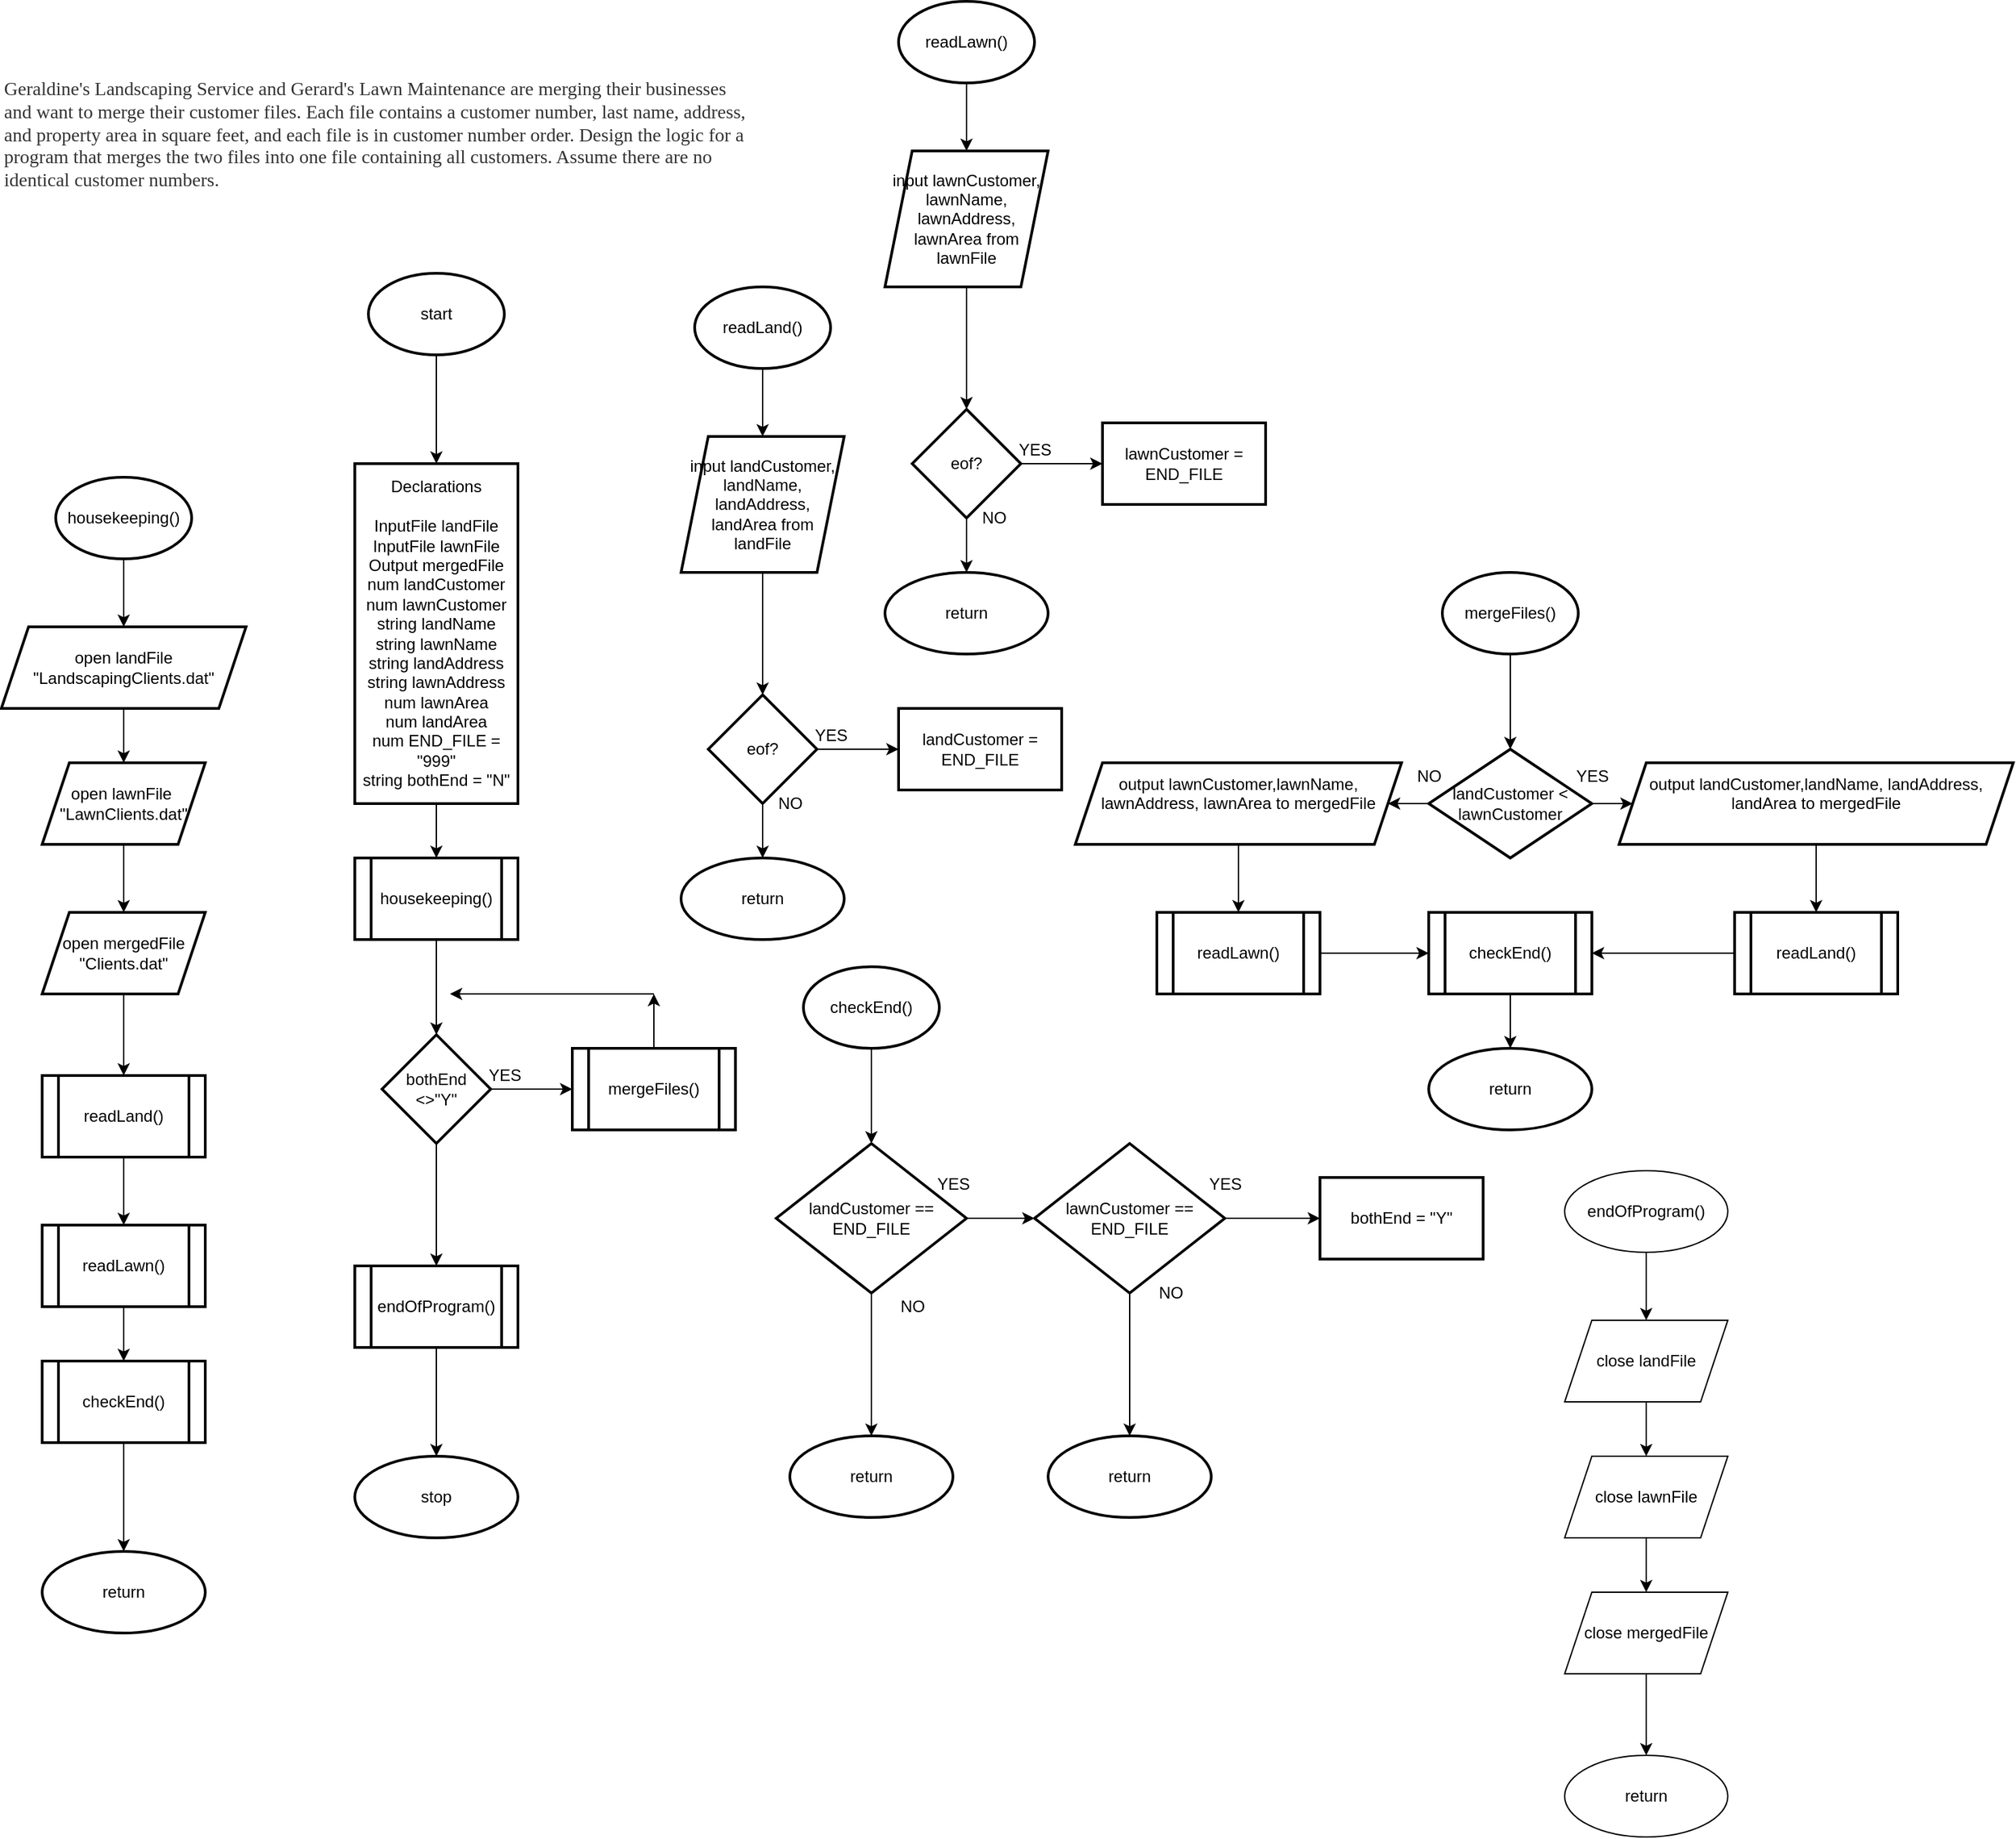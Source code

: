 <mxfile>
    <diagram id="dEWcdVQjKPOMDNy_Qx2D" name="Page-1">
        <mxGraphModel dx="2221" dy="2040" grid="1" gridSize="10" guides="1" tooltips="1" connect="1" arrows="1" fold="1" page="1" pageScale="1" pageWidth="850" pageHeight="1100" math="0" shadow="0">
            <root>
                <mxCell id="0"/>
                <mxCell id="1" parent="0"/>
                <mxCell id="2" value="&lt;span style=&quot;color: rgb(51, 51, 51); font-family: georgia, times, &amp;quot;times new roman&amp;quot;, serif; font-size: 14px; font-style: normal; font-weight: 400; letter-spacing: normal; text-indent: 0px; text-transform: none; word-spacing: 0px; background-color: rgb(255, 255, 255); display: inline; float: none;&quot;&gt;Geraldine's Landscaping Service and Gerard's Lawn Maintenance are merging their businesses and want to merge their customer files. Each file contains a customer number, last name, address, and property area in square feet, and each file is in customer number order. Design the logic for a program that merges the two files into one file containing all customers. Assume there are no identical customer numbers.&lt;/span&gt;" style="text;whiteSpace=wrap;html=1;" vertex="1" parent="1">
                    <mxGeometry x="-70" y="30" width="550" height="100" as="geometry"/>
                </mxCell>
                <mxCell id="5" value="" style="edgeStyle=none;html=1;" edge="1" parent="1" source="3" target="4">
                    <mxGeometry relative="1" as="geometry"/>
                </mxCell>
                <mxCell id="3" value="start" style="strokeWidth=2;html=1;shape=mxgraph.flowchart.start_1;whiteSpace=wrap;" vertex="1" parent="1">
                    <mxGeometry x="200" y="180" width="100" height="60" as="geometry"/>
                </mxCell>
                <mxCell id="7" value="" style="edgeStyle=none;html=1;" edge="1" parent="1" source="4" target="6">
                    <mxGeometry relative="1" as="geometry"/>
                </mxCell>
                <mxCell id="4" value="Declarations&lt;br&gt;&lt;br&gt;InputFile landFile&lt;br&gt;InputFile lawnFile&lt;br&gt;Output mergedFile&lt;br&gt;num landCustomer&lt;br&gt;num lawnCustomer&lt;br&gt;string landName&lt;br&gt;string lawnName&lt;br&gt;string landAddress&lt;br&gt;string lawnAddress&lt;br&gt;num lawnArea&lt;br&gt;num landArea&lt;br&gt;num END_FILE = &quot;999&quot;&lt;br&gt;string bothEnd = &quot;N&quot;" style="whiteSpace=wrap;html=1;strokeWidth=2;" vertex="1" parent="1">
                    <mxGeometry x="190" y="320" width="120" height="250" as="geometry"/>
                </mxCell>
                <mxCell id="9" value="" style="edgeStyle=none;html=1;" edge="1" parent="1" source="6" target="8">
                    <mxGeometry relative="1" as="geometry"/>
                </mxCell>
                <mxCell id="6" value="housekeeping()" style="shape=process;whiteSpace=wrap;html=1;backgroundOutline=1;strokeWidth=2;" vertex="1" parent="1">
                    <mxGeometry x="190" y="610" width="120" height="60" as="geometry"/>
                </mxCell>
                <mxCell id="11" value="" style="edgeStyle=none;html=1;" edge="1" parent="1" source="8" target="10">
                    <mxGeometry relative="1" as="geometry"/>
                </mxCell>
                <mxCell id="16" value="" style="edgeStyle=none;html=1;" edge="1" parent="1" source="8" target="15">
                    <mxGeometry relative="1" as="geometry"/>
                </mxCell>
                <mxCell id="8" value="bothEnd &amp;lt;&amp;gt;&quot;Y&quot;" style="rhombus;whiteSpace=wrap;html=1;strokeWidth=2;" vertex="1" parent="1">
                    <mxGeometry x="210" y="740" width="80" height="80" as="geometry"/>
                </mxCell>
                <mxCell id="12" style="edgeStyle=none;html=1;exitX=0.5;exitY=0;exitDx=0;exitDy=0;" edge="1" parent="1" source="10">
                    <mxGeometry relative="1" as="geometry">
                        <mxPoint x="410" y="710" as="targetPoint"/>
                    </mxGeometry>
                </mxCell>
                <mxCell id="10" value="mergeFiles()" style="shape=process;whiteSpace=wrap;html=1;backgroundOutline=1;strokeWidth=2;" vertex="1" parent="1">
                    <mxGeometry x="350" y="750" width="120" height="60" as="geometry"/>
                </mxCell>
                <mxCell id="13" value="" style="endArrow=classic;html=1;" edge="1" parent="1">
                    <mxGeometry width="50" height="50" relative="1" as="geometry">
                        <mxPoint x="410" y="710" as="sourcePoint"/>
                        <mxPoint x="260" y="710" as="targetPoint"/>
                    </mxGeometry>
                </mxCell>
                <mxCell id="14" value="YES" style="text;html=1;align=center;verticalAlign=middle;resizable=0;points=[];autosize=1;strokeColor=none;fillColor=none;" vertex="1" parent="1">
                    <mxGeometry x="280" y="760" width="40" height="20" as="geometry"/>
                </mxCell>
                <mxCell id="20" value="" style="edgeStyle=none;html=1;" edge="1" parent="1" source="15" target="19">
                    <mxGeometry relative="1" as="geometry"/>
                </mxCell>
                <mxCell id="15" value="endOfProgram()" style="shape=process;whiteSpace=wrap;html=1;backgroundOutline=1;strokeWidth=2;" vertex="1" parent="1">
                    <mxGeometry x="190" y="910" width="120" height="60" as="geometry"/>
                </mxCell>
                <mxCell id="19" value="stop" style="ellipse;whiteSpace=wrap;html=1;strokeWidth=2;" vertex="1" parent="1">
                    <mxGeometry x="190" y="1050" width="120" height="60" as="geometry"/>
                </mxCell>
                <mxCell id="23" value="" style="edgeStyle=none;html=1;" edge="1" parent="1" source="21" target="22">
                    <mxGeometry relative="1" as="geometry"/>
                </mxCell>
                <mxCell id="21" value="housekeeping()" style="strokeWidth=2;html=1;shape=mxgraph.flowchart.start_1;whiteSpace=wrap;" vertex="1" parent="1">
                    <mxGeometry x="-30" y="330" width="100" height="60" as="geometry"/>
                </mxCell>
                <mxCell id="25" value="" style="edgeStyle=none;html=1;" edge="1" parent="1" source="22" target="24">
                    <mxGeometry relative="1" as="geometry"/>
                </mxCell>
                <mxCell id="22" value="open landFile&lt;br&gt;&quot;LandscapingClients.dat&quot;" style="shape=parallelogram;perimeter=parallelogramPerimeter;whiteSpace=wrap;html=1;fixedSize=1;strokeWidth=2;" vertex="1" parent="1">
                    <mxGeometry x="-70" y="440" width="180" height="60" as="geometry"/>
                </mxCell>
                <mxCell id="27" value="" style="edgeStyle=none;html=1;" edge="1" parent="1" source="24" target="26">
                    <mxGeometry relative="1" as="geometry"/>
                </mxCell>
                <mxCell id="24" value="open lawnFile&amp;nbsp;&lt;br&gt;&quot;LawnClients.dat&quot;" style="shape=parallelogram;perimeter=parallelogramPerimeter;whiteSpace=wrap;html=1;fixedSize=1;strokeWidth=2;" vertex="1" parent="1">
                    <mxGeometry x="-40" y="540" width="120" height="60" as="geometry"/>
                </mxCell>
                <mxCell id="29" value="" style="edgeStyle=none;html=1;" edge="1" parent="1" source="26" target="28">
                    <mxGeometry relative="1" as="geometry"/>
                </mxCell>
                <mxCell id="26" value="open mergedFile&lt;br&gt;&quot;Clients.dat&quot;" style="shape=parallelogram;perimeter=parallelogramPerimeter;whiteSpace=wrap;html=1;fixedSize=1;strokeWidth=2;" vertex="1" parent="1">
                    <mxGeometry x="-40" y="650" width="120" height="60" as="geometry"/>
                </mxCell>
                <mxCell id="31" value="" style="edgeStyle=none;html=1;" edge="1" parent="1" source="28" target="30">
                    <mxGeometry relative="1" as="geometry"/>
                </mxCell>
                <mxCell id="28" value="readLand()" style="shape=process;whiteSpace=wrap;html=1;backgroundOutline=1;strokeWidth=2;" vertex="1" parent="1">
                    <mxGeometry x="-40" y="770" width="120" height="60" as="geometry"/>
                </mxCell>
                <mxCell id="33" value="" style="edgeStyle=none;html=1;" edge="1" parent="1" source="30" target="32">
                    <mxGeometry relative="1" as="geometry"/>
                </mxCell>
                <mxCell id="30" value="readLawn()" style="shape=process;whiteSpace=wrap;html=1;backgroundOutline=1;strokeWidth=2;" vertex="1" parent="1">
                    <mxGeometry x="-40" y="880" width="120" height="60" as="geometry"/>
                </mxCell>
                <mxCell id="35" value="" style="edgeStyle=none;html=1;" edge="1" parent="1" source="32" target="34">
                    <mxGeometry relative="1" as="geometry"/>
                </mxCell>
                <mxCell id="32" value="checkEnd()" style="shape=process;whiteSpace=wrap;html=1;backgroundOutline=1;strokeWidth=2;" vertex="1" parent="1">
                    <mxGeometry x="-40" y="980" width="120" height="60" as="geometry"/>
                </mxCell>
                <mxCell id="34" value="return" style="ellipse;whiteSpace=wrap;html=1;strokeWidth=2;" vertex="1" parent="1">
                    <mxGeometry x="-40" y="1120" width="120" height="60" as="geometry"/>
                </mxCell>
                <mxCell id="38" value="" style="edgeStyle=none;html=1;" edge="1" parent="1" source="36" target="37">
                    <mxGeometry relative="1" as="geometry"/>
                </mxCell>
                <mxCell id="36" value="readLand()" style="strokeWidth=2;html=1;shape=mxgraph.flowchart.start_1;whiteSpace=wrap;" vertex="1" parent="1">
                    <mxGeometry x="440" y="190" width="100" height="60" as="geometry"/>
                </mxCell>
                <mxCell id="40" value="" style="edgeStyle=none;html=1;" edge="1" parent="1" source="37" target="39">
                    <mxGeometry relative="1" as="geometry"/>
                </mxCell>
                <mxCell id="37" value="input landCustomer, landName, landAddress, landArea from landFile" style="shape=parallelogram;perimeter=parallelogramPerimeter;whiteSpace=wrap;html=1;fixedSize=1;strokeWidth=2;" vertex="1" parent="1">
                    <mxGeometry x="430" y="300" width="120" height="100" as="geometry"/>
                </mxCell>
                <mxCell id="42" value="" style="edgeStyle=none;html=1;" edge="1" parent="1" source="39" target="41">
                    <mxGeometry relative="1" as="geometry"/>
                </mxCell>
                <mxCell id="48" value="" style="edgeStyle=none;html=1;" edge="1" parent="1" source="39" target="47">
                    <mxGeometry relative="1" as="geometry"/>
                </mxCell>
                <mxCell id="39" value="eof?" style="rhombus;whiteSpace=wrap;html=1;strokeWidth=2;" vertex="1" parent="1">
                    <mxGeometry x="450" y="490" width="80" height="80" as="geometry"/>
                </mxCell>
                <mxCell id="41" value="landCustomer = END_FILE" style="whiteSpace=wrap;html=1;strokeWidth=2;" vertex="1" parent="1">
                    <mxGeometry x="590" y="500" width="120" height="60" as="geometry"/>
                </mxCell>
                <mxCell id="43" value="YES" style="text;html=1;align=center;verticalAlign=middle;resizable=0;points=[];autosize=1;strokeColor=none;fillColor=none;" vertex="1" parent="1">
                    <mxGeometry x="520" y="510" width="40" height="20" as="geometry"/>
                </mxCell>
                <mxCell id="47" value="return" style="ellipse;whiteSpace=wrap;html=1;strokeWidth=2;" vertex="1" parent="1">
                    <mxGeometry x="430" y="610" width="120" height="60" as="geometry"/>
                </mxCell>
                <mxCell id="49" value="NO" style="text;html=1;align=center;verticalAlign=middle;resizable=0;points=[];autosize=1;strokeColor=none;fillColor=none;" vertex="1" parent="1">
                    <mxGeometry x="495" y="560" width="30" height="20" as="geometry"/>
                </mxCell>
                <mxCell id="50" value="" style="edgeStyle=none;html=1;" edge="1" parent="1" source="51" target="53">
                    <mxGeometry relative="1" as="geometry"/>
                </mxCell>
                <mxCell id="51" value="readLawn()" style="strokeWidth=2;html=1;shape=mxgraph.flowchart.start_1;whiteSpace=wrap;" vertex="1" parent="1">
                    <mxGeometry x="590" y="-20" width="100" height="60" as="geometry"/>
                </mxCell>
                <mxCell id="52" value="" style="edgeStyle=none;html=1;" edge="1" parent="1" source="53" target="56">
                    <mxGeometry relative="1" as="geometry"/>
                </mxCell>
                <mxCell id="53" value="input lawnCustomer, lawnName, lawnAddress, lawnArea from lawnFile" style="shape=parallelogram;perimeter=parallelogramPerimeter;whiteSpace=wrap;html=1;fixedSize=1;strokeWidth=2;" vertex="1" parent="1">
                    <mxGeometry x="580" y="90" width="120" height="100" as="geometry"/>
                </mxCell>
                <mxCell id="54" value="" style="edgeStyle=none;html=1;" edge="1" parent="1" source="56" target="57">
                    <mxGeometry relative="1" as="geometry"/>
                </mxCell>
                <mxCell id="55" value="" style="edgeStyle=none;html=1;" edge="1" parent="1" source="56" target="59">
                    <mxGeometry relative="1" as="geometry"/>
                </mxCell>
                <mxCell id="56" value="eof?" style="rhombus;whiteSpace=wrap;html=1;strokeWidth=2;" vertex="1" parent="1">
                    <mxGeometry x="600" y="280" width="80" height="80" as="geometry"/>
                </mxCell>
                <mxCell id="57" value="lawnCustomer = END_FILE" style="whiteSpace=wrap;html=1;strokeWidth=2;" vertex="1" parent="1">
                    <mxGeometry x="740" y="290" width="120" height="60" as="geometry"/>
                </mxCell>
                <mxCell id="58" value="YES" style="text;html=1;align=center;verticalAlign=middle;resizable=0;points=[];autosize=1;strokeColor=none;fillColor=none;" vertex="1" parent="1">
                    <mxGeometry x="670" y="300" width="40" height="20" as="geometry"/>
                </mxCell>
                <mxCell id="59" value="return" style="ellipse;whiteSpace=wrap;html=1;strokeWidth=2;" vertex="1" parent="1">
                    <mxGeometry x="580" y="400" width="120" height="60" as="geometry"/>
                </mxCell>
                <mxCell id="60" value="NO" style="text;html=1;align=center;verticalAlign=middle;resizable=0;points=[];autosize=1;strokeColor=none;fillColor=none;" vertex="1" parent="1">
                    <mxGeometry x="645" y="350" width="30" height="20" as="geometry"/>
                </mxCell>
                <mxCell id="63" value="" style="edgeStyle=none;html=1;" edge="1" parent="1" source="61" target="62">
                    <mxGeometry relative="1" as="geometry"/>
                </mxCell>
                <mxCell id="61" value="checkEnd()" style="strokeWidth=2;html=1;shape=mxgraph.flowchart.start_1;whiteSpace=wrap;" vertex="1" parent="1">
                    <mxGeometry x="520" y="690" width="100" height="60" as="geometry"/>
                </mxCell>
                <mxCell id="65" value="" style="edgeStyle=none;html=1;" edge="1" parent="1" source="62" target="64">
                    <mxGeometry relative="1" as="geometry"/>
                </mxCell>
                <mxCell id="71" value="" style="edgeStyle=none;html=1;" edge="1" parent="1" source="62" target="70">
                    <mxGeometry relative="1" as="geometry"/>
                </mxCell>
                <mxCell id="62" value="landCustomer == END_FILE" style="rhombus;whiteSpace=wrap;html=1;strokeWidth=2;" vertex="1" parent="1">
                    <mxGeometry x="500" y="820" width="140" height="110" as="geometry"/>
                </mxCell>
                <mxCell id="68" value="" style="edgeStyle=none;html=1;" edge="1" parent="1" source="64" target="67">
                    <mxGeometry relative="1" as="geometry"/>
                </mxCell>
                <mxCell id="73" value="" style="edgeStyle=none;html=1;" edge="1" parent="1" source="64" target="72">
                    <mxGeometry relative="1" as="geometry"/>
                </mxCell>
                <mxCell id="64" value="lawnCustomer == END_FILE" style="rhombus;whiteSpace=wrap;html=1;strokeWidth=2;" vertex="1" parent="1">
                    <mxGeometry x="690" y="820" width="140" height="110" as="geometry"/>
                </mxCell>
                <mxCell id="66" value="YES" style="text;html=1;align=center;verticalAlign=middle;resizable=0;points=[];autosize=1;strokeColor=none;fillColor=none;" vertex="1" parent="1">
                    <mxGeometry x="610" y="840" width="40" height="20" as="geometry"/>
                </mxCell>
                <mxCell id="67" value="bothEnd = &quot;Y&quot;" style="whiteSpace=wrap;html=1;strokeWidth=2;" vertex="1" parent="1">
                    <mxGeometry x="900" y="845" width="120" height="60" as="geometry"/>
                </mxCell>
                <mxCell id="69" value="YES" style="text;html=1;align=center;verticalAlign=middle;resizable=0;points=[];autosize=1;strokeColor=none;fillColor=none;" vertex="1" parent="1">
                    <mxGeometry x="810" y="840" width="40" height="20" as="geometry"/>
                </mxCell>
                <mxCell id="70" value="return" style="ellipse;whiteSpace=wrap;html=1;strokeWidth=2;" vertex="1" parent="1">
                    <mxGeometry x="510" y="1035" width="120" height="60" as="geometry"/>
                </mxCell>
                <mxCell id="72" value="return" style="ellipse;whiteSpace=wrap;html=1;strokeWidth=2;" vertex="1" parent="1">
                    <mxGeometry x="700" y="1035" width="120" height="60" as="geometry"/>
                </mxCell>
                <mxCell id="74" value="NO" style="text;html=1;align=center;verticalAlign=middle;resizable=0;points=[];autosize=1;strokeColor=none;fillColor=none;" vertex="1" parent="1">
                    <mxGeometry x="585" y="930" width="30" height="20" as="geometry"/>
                </mxCell>
                <mxCell id="75" value="NO" style="text;html=1;align=center;verticalAlign=middle;resizable=0;points=[];autosize=1;strokeColor=none;fillColor=none;" vertex="1" parent="1">
                    <mxGeometry x="775" y="920" width="30" height="20" as="geometry"/>
                </mxCell>
                <mxCell id="78" value="" style="edgeStyle=none;html=1;" edge="1" parent="1" source="76" target="77">
                    <mxGeometry relative="1" as="geometry"/>
                </mxCell>
                <mxCell id="76" value="mergeFiles()" style="strokeWidth=2;html=1;shape=mxgraph.flowchart.start_1;whiteSpace=wrap;" vertex="1" parent="1">
                    <mxGeometry x="990" y="400" width="100" height="60" as="geometry"/>
                </mxCell>
                <mxCell id="80" value="" style="edgeStyle=none;html=1;" edge="1" parent="1" source="77" target="79">
                    <mxGeometry relative="1" as="geometry"/>
                </mxCell>
                <mxCell id="82" value="" style="edgeStyle=none;html=1;" edge="1" parent="1" source="77" target="81">
                    <mxGeometry relative="1" as="geometry"/>
                </mxCell>
                <mxCell id="77" value="landCustomer &amp;lt; lawnCustomer" style="rhombus;whiteSpace=wrap;html=1;strokeWidth=2;" vertex="1" parent="1">
                    <mxGeometry x="980" y="530" width="120" height="80" as="geometry"/>
                </mxCell>
                <mxCell id="88" value="" style="edgeStyle=none;html=1;" edge="1" parent="1" source="79" target="87">
                    <mxGeometry relative="1" as="geometry"/>
                </mxCell>
                <mxCell id="79" value="&lt;span&gt;output lawnCustomer,lawnName, lawnAddress, lawnArea to mergedFile&lt;/span&gt;&lt;br&gt;&lt;span&gt;&amp;nbsp;&lt;/span&gt;" style="shape=parallelogram;perimeter=parallelogramPerimeter;whiteSpace=wrap;html=1;fixedSize=1;strokeWidth=2;" vertex="1" parent="1">
                    <mxGeometry x="720" y="540" width="240" height="60" as="geometry"/>
                </mxCell>
                <mxCell id="84" value="" style="edgeStyle=none;html=1;" edge="1" parent="1" source="81" target="83">
                    <mxGeometry relative="1" as="geometry"/>
                </mxCell>
                <mxCell id="81" value="output landCustomer,landName, landAddress, landArea to mergedFile&lt;br&gt;&amp;nbsp;" style="shape=parallelogram;perimeter=parallelogramPerimeter;whiteSpace=wrap;html=1;fixedSize=1;strokeWidth=2;" vertex="1" parent="1">
                    <mxGeometry x="1120" y="540" width="290" height="60" as="geometry"/>
                </mxCell>
                <mxCell id="91" value="" style="edgeStyle=none;html=1;" edge="1" parent="1" source="83" target="89">
                    <mxGeometry relative="1" as="geometry"/>
                </mxCell>
                <mxCell id="83" value="readLand()" style="shape=process;whiteSpace=wrap;html=1;backgroundOutline=1;strokeWidth=2;" vertex="1" parent="1">
                    <mxGeometry x="1205" y="650" width="120" height="60" as="geometry"/>
                </mxCell>
                <mxCell id="85" value="YES" style="text;html=1;align=center;verticalAlign=middle;resizable=0;points=[];autosize=1;strokeColor=none;fillColor=none;" vertex="1" parent="1">
                    <mxGeometry x="1080" y="540" width="40" height="20" as="geometry"/>
                </mxCell>
                <mxCell id="86" value="NO" style="text;html=1;align=center;verticalAlign=middle;resizable=0;points=[];autosize=1;strokeColor=none;fillColor=none;" vertex="1" parent="1">
                    <mxGeometry x="965" y="540" width="30" height="20" as="geometry"/>
                </mxCell>
                <mxCell id="90" value="" style="edgeStyle=none;html=1;" edge="1" parent="1" source="87" target="89">
                    <mxGeometry relative="1" as="geometry"/>
                </mxCell>
                <mxCell id="87" value="readLawn()" style="shape=process;whiteSpace=wrap;html=1;backgroundOutline=1;strokeWidth=2;" vertex="1" parent="1">
                    <mxGeometry x="780" y="650" width="120" height="60" as="geometry"/>
                </mxCell>
                <mxCell id="93" value="" style="edgeStyle=none;html=1;" edge="1" parent="1" source="89" target="92">
                    <mxGeometry relative="1" as="geometry"/>
                </mxCell>
                <mxCell id="89" value="checkEnd()" style="shape=process;whiteSpace=wrap;html=1;backgroundOutline=1;strokeWidth=2;" vertex="1" parent="1">
                    <mxGeometry x="980" y="650" width="120" height="60" as="geometry"/>
                </mxCell>
                <mxCell id="92" value="return" style="ellipse;whiteSpace=wrap;html=1;strokeWidth=2;" vertex="1" parent="1">
                    <mxGeometry x="980" y="750" width="120" height="60" as="geometry"/>
                </mxCell>
                <mxCell id="96" value="" style="edgeStyle=none;html=1;" edge="1" parent="1" source="94" target="95">
                    <mxGeometry relative="1" as="geometry"/>
                </mxCell>
                <mxCell id="94" value="endOfProgram()" style="ellipse;whiteSpace=wrap;html=1;" vertex="1" parent="1">
                    <mxGeometry x="1080" y="840" width="120" height="60" as="geometry"/>
                </mxCell>
                <mxCell id="98" value="" style="edgeStyle=none;html=1;" edge="1" parent="1" source="95" target="97">
                    <mxGeometry relative="1" as="geometry"/>
                </mxCell>
                <mxCell id="95" value="close landFile" style="shape=parallelogram;perimeter=parallelogramPerimeter;whiteSpace=wrap;html=1;fixedSize=1;" vertex="1" parent="1">
                    <mxGeometry x="1080" y="950" width="120" height="60" as="geometry"/>
                </mxCell>
                <mxCell id="100" value="" style="edgeStyle=none;html=1;" edge="1" parent="1" source="97" target="99">
                    <mxGeometry relative="1" as="geometry"/>
                </mxCell>
                <mxCell id="97" value="close lawnFile" style="shape=parallelogram;perimeter=parallelogramPerimeter;whiteSpace=wrap;html=1;fixedSize=1;" vertex="1" parent="1">
                    <mxGeometry x="1080" y="1050" width="120" height="60" as="geometry"/>
                </mxCell>
                <mxCell id="102" value="" style="edgeStyle=none;html=1;" edge="1" parent="1" source="99" target="101">
                    <mxGeometry relative="1" as="geometry"/>
                </mxCell>
                <mxCell id="99" value="close mergedFile" style="shape=parallelogram;perimeter=parallelogramPerimeter;whiteSpace=wrap;html=1;fixedSize=1;" vertex="1" parent="1">
                    <mxGeometry x="1080" y="1150" width="120" height="60" as="geometry"/>
                </mxCell>
                <mxCell id="101" value="return" style="ellipse;whiteSpace=wrap;html=1;" vertex="1" parent="1">
                    <mxGeometry x="1080" y="1270" width="120" height="60" as="geometry"/>
                </mxCell>
            </root>
        </mxGraphModel>
    </diagram>
</mxfile>